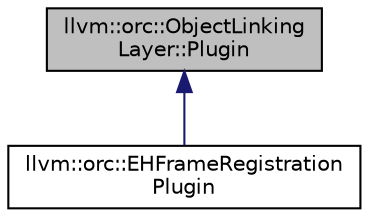 digraph "llvm::orc::ObjectLinkingLayer::Plugin"
{
 // LATEX_PDF_SIZE
  bgcolor="transparent";
  edge [fontname="Helvetica",fontsize="10",labelfontname="Helvetica",labelfontsize="10"];
  node [fontname="Helvetica",fontsize="10",shape="box"];
  Node1 [label="llvm::orc::ObjectLinking\lLayer::Plugin",height=0.2,width=0.4,color="black", fillcolor="grey75", style="filled", fontcolor="black",tooltip="Plugin instances can be added to the ObjectLinkingLayer to receive callbacks when code is loaded or e..."];
  Node1 -> Node2 [dir="back",color="midnightblue",fontsize="10",style="solid",fontname="Helvetica"];
  Node2 [label="llvm::orc::EHFrameRegistration\lPlugin",height=0.2,width=0.4,color="black",URL="$classllvm_1_1orc_1_1EHFrameRegistrationPlugin.html",tooltip=" "];
}

